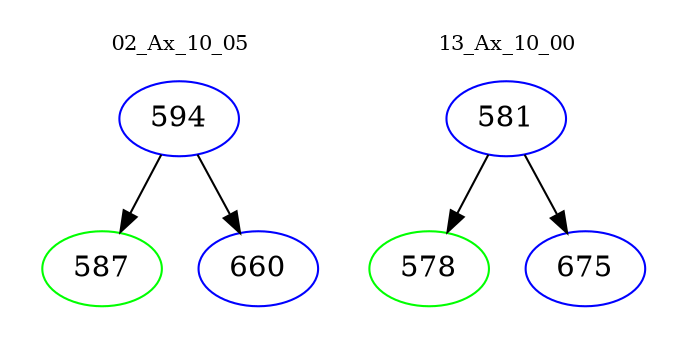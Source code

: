 digraph{
subgraph cluster_0 {
color = white
label = "02_Ax_10_05";
fontsize=10;
T0_594 [label="594", color="blue"]
T0_594 -> T0_587 [color="black"]
T0_587 [label="587", color="green"]
T0_594 -> T0_660 [color="black"]
T0_660 [label="660", color="blue"]
}
subgraph cluster_1 {
color = white
label = "13_Ax_10_00";
fontsize=10;
T1_581 [label="581", color="blue"]
T1_581 -> T1_578 [color="black"]
T1_578 [label="578", color="green"]
T1_581 -> T1_675 [color="black"]
T1_675 [label="675", color="blue"]
}
}
